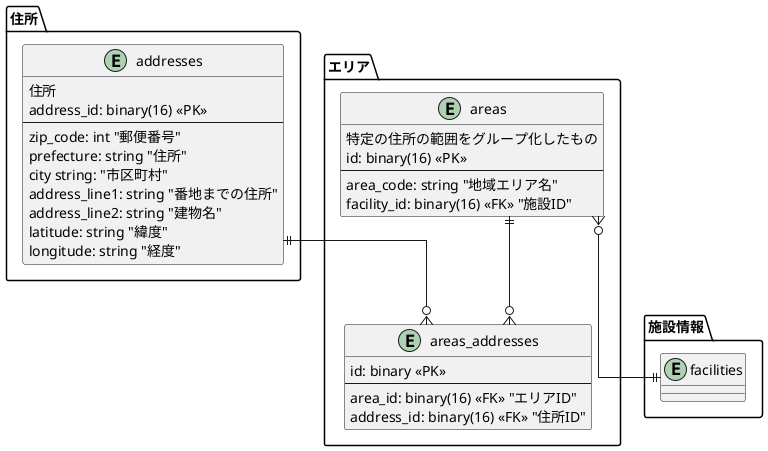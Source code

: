 @startuml entity-relationship-diagram
skinparam linetype ortho

package 施設情報 {
  entity facilities
}

package 住所 {
  entity addresses {
    住所
    address_id: binary(16) <<PK>>
    --
    zip_code: int "郵便番号"
    prefecture: string "住所"
    city string: "市区町村"
    address_line1: string "番地までの住所"
    address_line2: string "建物名"
    latitude: string "緯度"
    longitude: string "経度"
  }
}

package エリア {
  entity areas {
    特定の住所の範囲をグループ化したもの
    id: binary(16) <<PK>>
    --
    area_code: string "地域エリア名"
    facility_id: binary(16) <<FK>> "施設ID"
  }

  entity areas_addresses {
    id: binary <<PK>>
    --
    area_id: binary(16) <<FK>> "エリアID"
    address_id: binary(16) <<FK>> "住所ID"
  }
}

addresses ||--o{ areas_addresses
areas ||--o{ areas_addresses
areas }o--|| facilities


@enduml